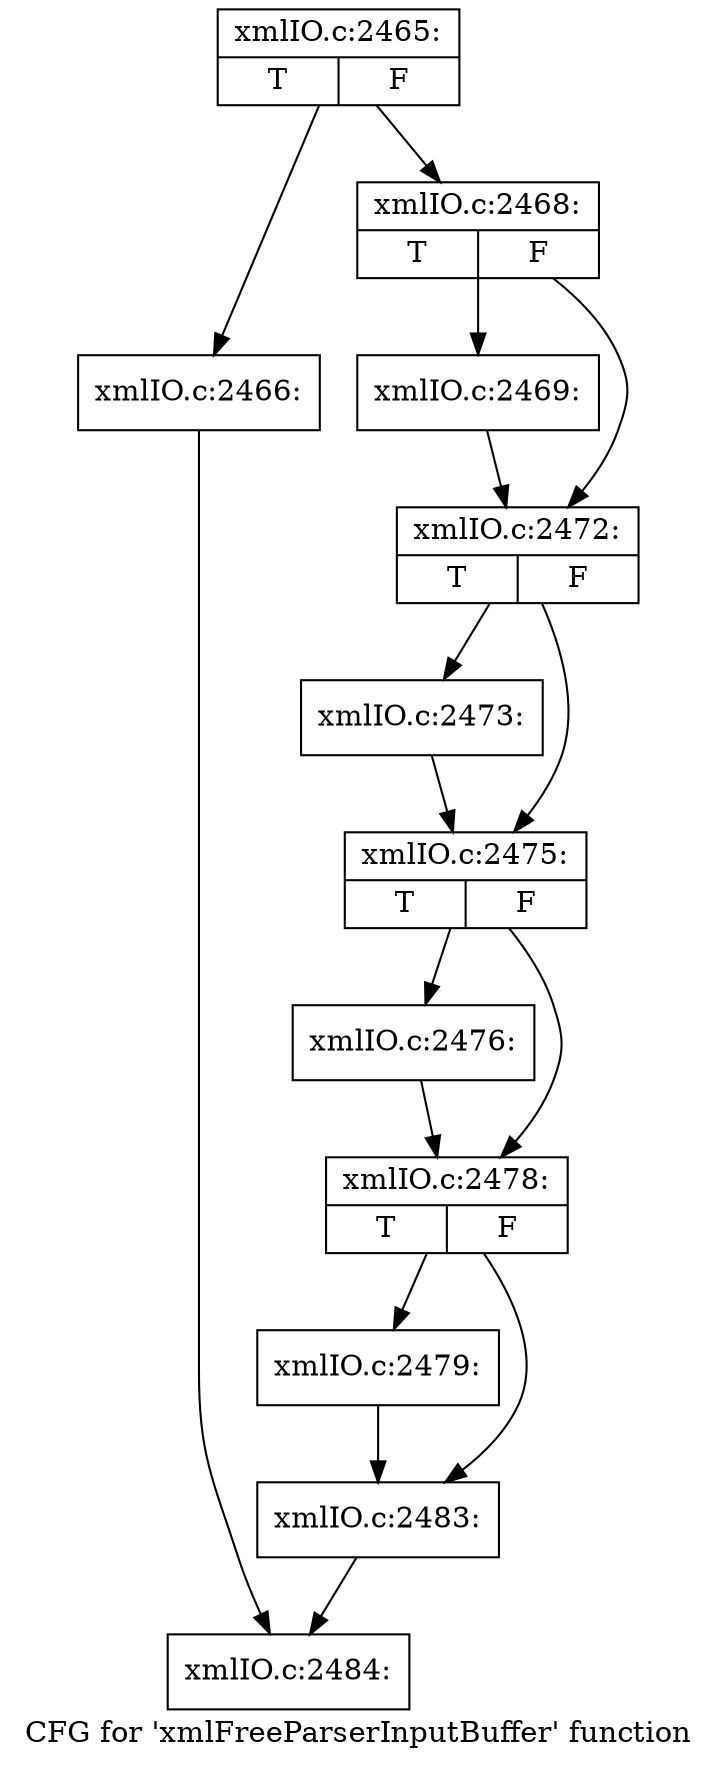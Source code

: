 digraph "CFG for 'xmlFreeParserInputBuffer' function" {
	label="CFG for 'xmlFreeParserInputBuffer' function";

	Node0x55ed3474ea40 [shape=record,label="{xmlIO.c:2465:|{<s0>T|<s1>F}}"];
	Node0x55ed3474ea40 -> Node0x55ed34715c60;
	Node0x55ed3474ea40 -> Node0x55ed3474ec00;
	Node0x55ed34715c60 [shape=record,label="{xmlIO.c:2466:}"];
	Node0x55ed34715c60 -> Node0x55ed34715d70;
	Node0x55ed3474ec00 [shape=record,label="{xmlIO.c:2468:|{<s0>T|<s1>F}}"];
	Node0x55ed3474ec00 -> Node0x55ed347161b0;
	Node0x55ed3474ec00 -> Node0x55ed34716200;
	Node0x55ed347161b0 [shape=record,label="{xmlIO.c:2469:}"];
	Node0x55ed347161b0 -> Node0x55ed34716200;
	Node0x55ed34716200 [shape=record,label="{xmlIO.c:2472:|{<s0>T|<s1>F}}"];
	Node0x55ed34716200 -> Node0x55ed34753610;
	Node0x55ed34716200 -> Node0x55ed34753660;
	Node0x55ed34753610 [shape=record,label="{xmlIO.c:2473:}"];
	Node0x55ed34753610 -> Node0x55ed34753660;
	Node0x55ed34753660 [shape=record,label="{xmlIO.c:2475:|{<s0>T|<s1>F}}"];
	Node0x55ed34753660 -> Node0x55ed34753ef0;
	Node0x55ed34753660 -> Node0x55ed34753f40;
	Node0x55ed34753ef0 [shape=record,label="{xmlIO.c:2476:}"];
	Node0x55ed34753ef0 -> Node0x55ed34753f40;
	Node0x55ed34753f40 [shape=record,label="{xmlIO.c:2478:|{<s0>T|<s1>F}}"];
	Node0x55ed34753f40 -> Node0x55ed34754790;
	Node0x55ed34753f40 -> Node0x55ed347547e0;
	Node0x55ed34754790 [shape=record,label="{xmlIO.c:2479:}"];
	Node0x55ed34754790 -> Node0x55ed347547e0;
	Node0x55ed347547e0 [shape=record,label="{xmlIO.c:2483:}"];
	Node0x55ed347547e0 -> Node0x55ed34715d70;
	Node0x55ed34715d70 [shape=record,label="{xmlIO.c:2484:}"];
}
